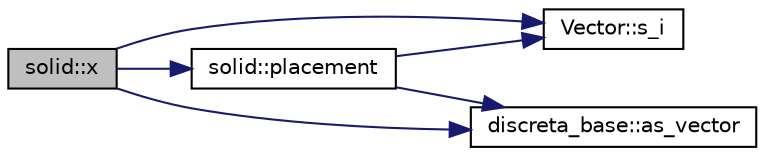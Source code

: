 digraph "solid::x"
{
  edge [fontname="Helvetica",fontsize="10",labelfontname="Helvetica",labelfontsize="10"];
  node [fontname="Helvetica",fontsize="10",shape=record];
  rankdir="LR";
  Node4714 [label="solid::x",height=0.2,width=0.4,color="black", fillcolor="grey75", style="filled", fontcolor="black"];
  Node4714 -> Node4715 [color="midnightblue",fontsize="10",style="solid",fontname="Helvetica"];
  Node4715 [label="solid::placement",height=0.2,width=0.4,color="black", fillcolor="white", style="filled",URL="$d8/def/classsolid.html#ac06c1e06d6dc5c6f43b1c850892548c8"];
  Node4715 -> Node4716 [color="midnightblue",fontsize="10",style="solid",fontname="Helvetica"];
  Node4716 [label="Vector::s_i",height=0.2,width=0.4,color="black", fillcolor="white", style="filled",URL="$d5/db2/class_vector.html#a1c4fe1752523df8119f70dd550244871"];
  Node4715 -> Node4717 [color="midnightblue",fontsize="10",style="solid",fontname="Helvetica"];
  Node4717 [label="discreta_base::as_vector",height=0.2,width=0.4,color="black", fillcolor="white", style="filled",URL="$d7/d71/classdiscreta__base.html#a7bdd6cae39c380b128ee9e17e42cf020"];
  Node4714 -> Node4716 [color="midnightblue",fontsize="10",style="solid",fontname="Helvetica"];
  Node4714 -> Node4717 [color="midnightblue",fontsize="10",style="solid",fontname="Helvetica"];
}
